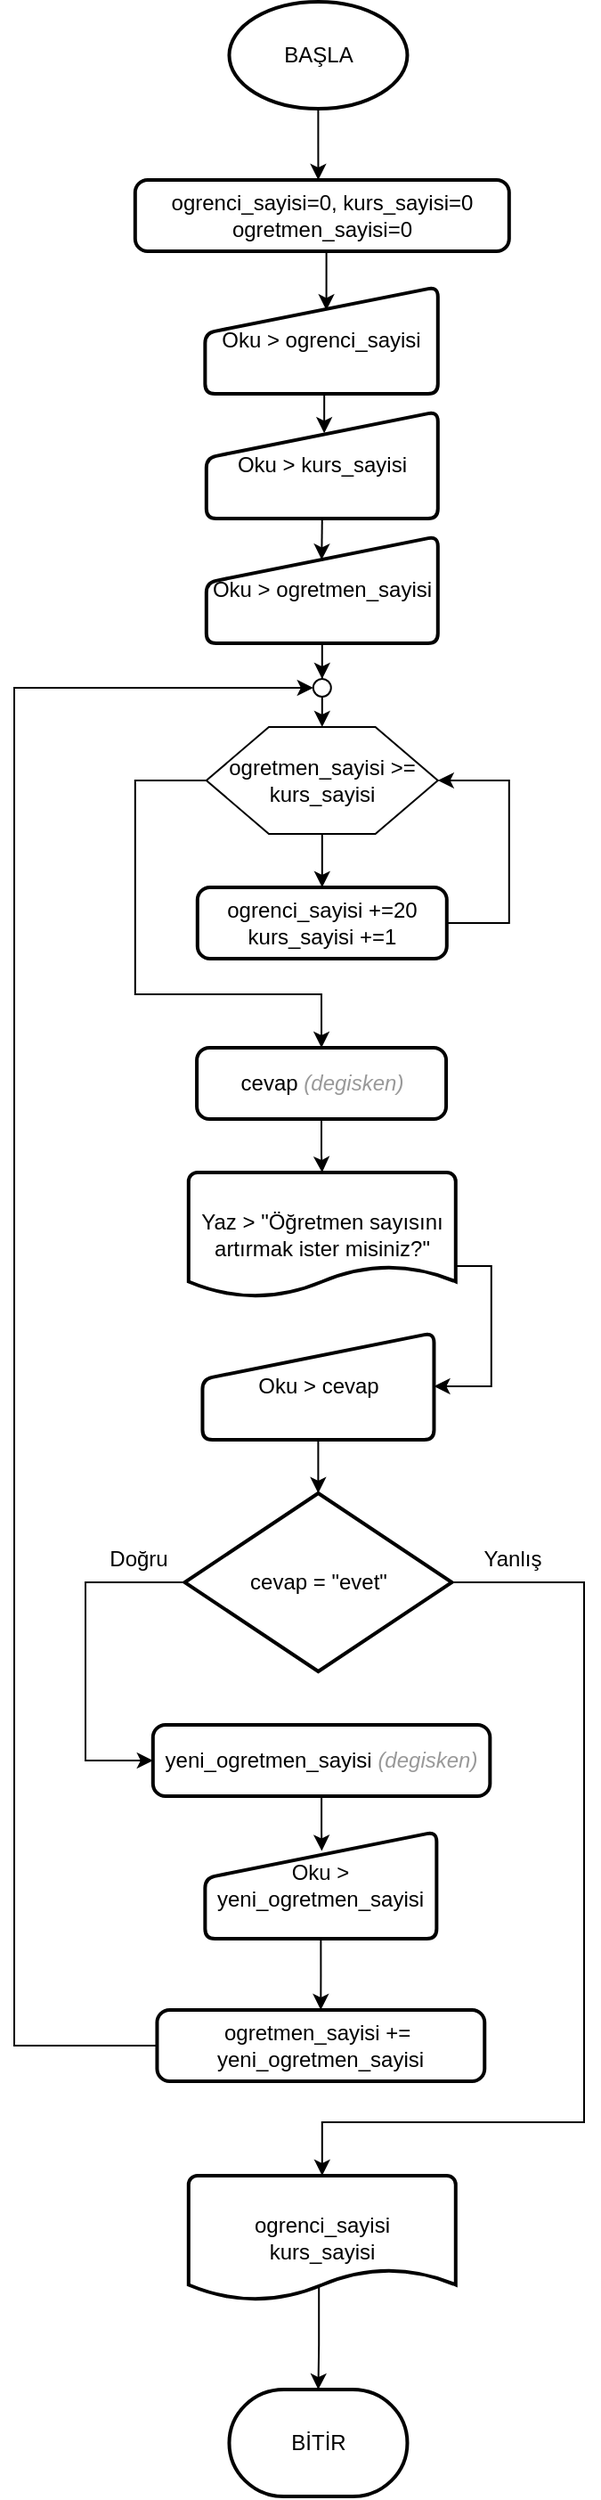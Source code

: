 <mxfile version="12.6.5" type="device"><diagram id="C5RBs43oDa-KdzZeNtuy" name="Page-1"><mxGraphModel dx="1158" dy="690" grid="1" gridSize="10" guides="1" tooltips="1" connect="1" arrows="1" fold="1" page="1" pageScale="1" pageWidth="1169" pageHeight="1654" math="0" shadow="0"><root><mxCell id="WIyWlLk6GJQsqaUBKTNV-0"/><mxCell id="WIyWlLk6GJQsqaUBKTNV-1" parent="WIyWlLk6GJQsqaUBKTNV-0"/><mxCell id="vYCR_1QsKGZ8WVpia6Au-2" value="" style="edgeStyle=orthogonalEdgeStyle;rounded=0;orthogonalLoop=1;jettySize=auto;html=1;" parent="WIyWlLk6GJQsqaUBKTNV-1" source="vYCR_1QsKGZ8WVpia6Au-0" edge="1"><mxGeometry relative="1" as="geometry"><mxPoint x="580.73" y="226" as="targetPoint"/></mxGeometry></mxCell><mxCell id="vYCR_1QsKGZ8WVpia6Au-0" value="BAŞLA" style="strokeWidth=2;html=1;shape=mxgraph.flowchart.start_1;whiteSpace=wrap;" parent="WIyWlLk6GJQsqaUBKTNV-1" vertex="1"><mxGeometry x="530.73" y="126.0" width="100" height="60" as="geometry"/></mxCell><mxCell id="vYCR_1QsKGZ8WVpia6Au-29" value="BİTİR" style="strokeWidth=2;html=1;shape=mxgraph.flowchart.terminator;whiteSpace=wrap;" parent="WIyWlLk6GJQsqaUBKTNV-1" vertex="1"><mxGeometry x="530.73" y="1466" width="100" height="60" as="geometry"/></mxCell><mxCell id="OEowQCbFNIAMka-DV-kv-5" style="edgeStyle=orthogonalEdgeStyle;rounded=0;orthogonalLoop=1;jettySize=auto;html=1;exitX=0.5;exitY=1;exitDx=0;exitDy=0;entryX=0.521;entryY=0.219;entryDx=0;entryDy=0;entryPerimeter=0;" edge="1" parent="WIyWlLk6GJQsqaUBKTNV-1" source="OEowQCbFNIAMka-DV-kv-0" target="OEowQCbFNIAMka-DV-kv-1"><mxGeometry relative="1" as="geometry"/></mxCell><mxCell id="OEowQCbFNIAMka-DV-kv-0" value="ogrenci_sayisi=0, kurs_sayisi=0&lt;br&gt;ogretmen_sayisi=0" style="rounded=1;whiteSpace=wrap;html=1;absoluteArcSize=1;arcSize=14;strokeWidth=2;" vertex="1" parent="WIyWlLk6GJQsqaUBKTNV-1"><mxGeometry x="477.9" y="226" width="210" height="40" as="geometry"/></mxCell><mxCell id="OEowQCbFNIAMka-DV-kv-6" style="edgeStyle=orthogonalEdgeStyle;rounded=0;orthogonalLoop=1;jettySize=auto;html=1;exitX=0.5;exitY=1;exitDx=0;exitDy=0;entryX=0.509;entryY=0.202;entryDx=0;entryDy=0;entryPerimeter=0;" edge="1" parent="WIyWlLk6GJQsqaUBKTNV-1" source="OEowQCbFNIAMka-DV-kv-1" target="OEowQCbFNIAMka-DV-kv-2"><mxGeometry relative="1" as="geometry"/></mxCell><mxCell id="OEowQCbFNIAMka-DV-kv-1" value="Oku &amp;gt; ogrenci_sayisi" style="html=1;strokeWidth=2;shape=manualInput;whiteSpace=wrap;rounded=1;size=26;arcSize=11;" vertex="1" parent="WIyWlLk6GJQsqaUBKTNV-1"><mxGeometry x="517.18" y="286" width="130.72" height="60" as="geometry"/></mxCell><mxCell id="OEowQCbFNIAMka-DV-kv-7" style="edgeStyle=orthogonalEdgeStyle;rounded=0;orthogonalLoop=1;jettySize=auto;html=1;exitX=0.5;exitY=1;exitDx=0;exitDy=0;entryX=0.498;entryY=0.219;entryDx=0;entryDy=0;entryPerimeter=0;" edge="1" parent="WIyWlLk6GJQsqaUBKTNV-1" source="OEowQCbFNIAMka-DV-kv-2" target="OEowQCbFNIAMka-DV-kv-3"><mxGeometry relative="1" as="geometry"/></mxCell><mxCell id="OEowQCbFNIAMka-DV-kv-2" value="Oku &amp;gt; kurs_sayisi" style="html=1;strokeWidth=2;shape=manualInput;whiteSpace=wrap;rounded=1;size=26;arcSize=11;" vertex="1" parent="WIyWlLk6GJQsqaUBKTNV-1"><mxGeometry x="517.9" y="356" width="130" height="60" as="geometry"/></mxCell><mxCell id="OEowQCbFNIAMka-DV-kv-41" value="" style="edgeStyle=orthogonalEdgeStyle;rounded=0;orthogonalLoop=1;jettySize=auto;html=1;entryX=0.5;entryY=0;entryDx=0;entryDy=0;entryPerimeter=0;" edge="1" parent="WIyWlLk6GJQsqaUBKTNV-1" source="OEowQCbFNIAMka-DV-kv-3" target="OEowQCbFNIAMka-DV-kv-39"><mxGeometry relative="1" as="geometry"/></mxCell><mxCell id="OEowQCbFNIAMka-DV-kv-3" value="Oku &amp;gt; ogretmen_sayisi" style="html=1;strokeWidth=2;shape=manualInput;whiteSpace=wrap;rounded=1;size=26;arcSize=11;" vertex="1" parent="WIyWlLk6GJQsqaUBKTNV-1"><mxGeometry x="517.9" y="426" width="130" height="60" as="geometry"/></mxCell><mxCell id="OEowQCbFNIAMka-DV-kv-9" value="" style="verticalLabelPosition=bottom;verticalAlign=top;html=1;shape=hexagon;perimeter=hexagonPerimeter2;arcSize=6;size=0.27;" vertex="1" parent="WIyWlLk6GJQsqaUBKTNV-1"><mxGeometry x="517.9" y="533" width="130" height="60" as="geometry"/></mxCell><mxCell id="OEowQCbFNIAMka-DV-kv-17" value="" style="edgeStyle=orthogonalEdgeStyle;rounded=0;orthogonalLoop=1;jettySize=auto;html=1;entryX=0.5;entryY=0;entryDx=0;entryDy=0;" edge="1" parent="WIyWlLk6GJQsqaUBKTNV-1" source="OEowQCbFNIAMka-DV-kv-12" target="OEowQCbFNIAMka-DV-kv-15"><mxGeometry relative="1" as="geometry"><mxPoint x="582.9" y="673" as="targetPoint"/></mxGeometry></mxCell><mxCell id="OEowQCbFNIAMka-DV-kv-19" style="edgeStyle=orthogonalEdgeStyle;rounded=0;orthogonalLoop=1;jettySize=auto;html=1;entryX=0.5;entryY=0;entryDx=0;entryDy=0;exitX=0;exitY=0.5;exitDx=0;exitDy=0;" edge="1" parent="WIyWlLk6GJQsqaUBKTNV-1" source="OEowQCbFNIAMka-DV-kv-9" target="OEowQCbFNIAMka-DV-kv-21"><mxGeometry relative="1" as="geometry"><mxPoint x="417.9" y="723" as="targetPoint"/><Array as="points"><mxPoint x="477.9" y="563"/><mxPoint x="477.9" y="683"/><mxPoint x="582.9" y="683"/></Array></mxGeometry></mxCell><mxCell id="OEowQCbFNIAMka-DV-kv-12" value="ogretmen_sayisi &amp;gt;= kurs_sayisi" style="text;html=1;strokeColor=none;fillColor=none;align=center;verticalAlign=middle;whiteSpace=wrap;rounded=0;" vertex="1" parent="WIyWlLk6GJQsqaUBKTNV-1"><mxGeometry x="527.9" y="533" width="110" height="60" as="geometry"/></mxCell><mxCell id="OEowQCbFNIAMka-DV-kv-18" style="edgeStyle=orthogonalEdgeStyle;rounded=0;orthogonalLoop=1;jettySize=auto;html=1;entryX=1;entryY=0.5;entryDx=0;entryDy=0;exitX=1;exitY=0.5;exitDx=0;exitDy=0;" edge="1" parent="WIyWlLk6GJQsqaUBKTNV-1" source="OEowQCbFNIAMka-DV-kv-15" target="OEowQCbFNIAMka-DV-kv-9"><mxGeometry relative="1" as="geometry"><Array as="points"><mxPoint x="687.9" y="643"/><mxPoint x="687.9" y="563"/></Array></mxGeometry></mxCell><mxCell id="OEowQCbFNIAMka-DV-kv-15" value="ogrenci_sayisi +=20&lt;br&gt;kurs_sayisi +=1" style="rounded=1;whiteSpace=wrap;html=1;absoluteArcSize=1;arcSize=14;strokeWidth=2;" vertex="1" parent="WIyWlLk6GJQsqaUBKTNV-1"><mxGeometry x="512.9" y="623" width="140" height="40" as="geometry"/></mxCell><mxCell id="OEowQCbFNIAMka-DV-kv-25" style="edgeStyle=orthogonalEdgeStyle;rounded=0;orthogonalLoop=1;jettySize=auto;html=1;exitX=1;exitY=0.75;exitDx=0;exitDy=0;exitPerimeter=0;entryX=1;entryY=0.5;entryDx=0;entryDy=0;" edge="1" parent="WIyWlLk6GJQsqaUBKTNV-1" source="OEowQCbFNIAMka-DV-kv-20" target="OEowQCbFNIAMka-DV-kv-23"><mxGeometry relative="1" as="geometry"/></mxCell><mxCell id="OEowQCbFNIAMka-DV-kv-20" value="Yaz &amp;gt; &quot;Öğretmen sayısını artırmak ister misiniz?&quot;" style="strokeWidth=2;html=1;shape=mxgraph.flowchart.document2;whiteSpace=wrap;size=0.25;" vertex="1" parent="WIyWlLk6GJQsqaUBKTNV-1"><mxGeometry x="507.9" y="783" width="150" height="70" as="geometry"/></mxCell><mxCell id="OEowQCbFNIAMka-DV-kv-22" value="" style="edgeStyle=orthogonalEdgeStyle;rounded=0;orthogonalLoop=1;jettySize=auto;html=1;" edge="1" parent="WIyWlLk6GJQsqaUBKTNV-1" source="OEowQCbFNIAMka-DV-kv-21" target="OEowQCbFNIAMka-DV-kv-20"><mxGeometry relative="1" as="geometry"/></mxCell><mxCell id="OEowQCbFNIAMka-DV-kv-21" value="cevap &lt;i&gt;&lt;font color=&quot;#999999&quot;&gt;(degisken)&lt;/font&gt;&lt;/i&gt;" style="rounded=1;whiteSpace=wrap;html=1;absoluteArcSize=1;arcSize=14;strokeWidth=2;" vertex="1" parent="WIyWlLk6GJQsqaUBKTNV-1"><mxGeometry x="512.54" y="713" width="140" height="40" as="geometry"/></mxCell><mxCell id="OEowQCbFNIAMka-DV-kv-27" value="" style="edgeStyle=orthogonalEdgeStyle;rounded=0;orthogonalLoop=1;jettySize=auto;html=1;" edge="1" parent="WIyWlLk6GJQsqaUBKTNV-1" source="OEowQCbFNIAMka-DV-kv-23" target="OEowQCbFNIAMka-DV-kv-26"><mxGeometry relative="1" as="geometry"/></mxCell><mxCell id="OEowQCbFNIAMka-DV-kv-23" value="Oku &amp;gt; cevap" style="html=1;strokeWidth=2;shape=manualInput;whiteSpace=wrap;rounded=1;size=26;arcSize=11;" vertex="1" parent="WIyWlLk6GJQsqaUBKTNV-1"><mxGeometry x="515.73" y="873" width="130" height="60" as="geometry"/></mxCell><mxCell id="OEowQCbFNIAMka-DV-kv-30" style="edgeStyle=orthogonalEdgeStyle;rounded=0;orthogonalLoop=1;jettySize=auto;html=1;entryX=0;entryY=0.5;entryDx=0;entryDy=0;exitX=0;exitY=0.5;exitDx=0;exitDy=0;exitPerimeter=0;" edge="1" parent="WIyWlLk6GJQsqaUBKTNV-1" source="OEowQCbFNIAMka-DV-kv-26" target="OEowQCbFNIAMka-DV-kv-29"><mxGeometry relative="1" as="geometry"><Array as="points"><mxPoint x="450" y="1013"/><mxPoint x="450" y="1113"/></Array></mxGeometry></mxCell><mxCell id="OEowQCbFNIAMka-DV-kv-44" style="edgeStyle=orthogonalEdgeStyle;rounded=0;orthogonalLoop=1;jettySize=auto;html=1;exitX=1;exitY=0.5;exitDx=0;exitDy=0;exitPerimeter=0;entryX=0.5;entryY=0;entryDx=0;entryDy=0;entryPerimeter=0;" edge="1" parent="WIyWlLk6GJQsqaUBKTNV-1" source="OEowQCbFNIAMka-DV-kv-26" target="OEowQCbFNIAMka-DV-kv-45"><mxGeometry relative="1" as="geometry"><Array as="points"><mxPoint x="730" y="1013"/><mxPoint x="730" y="1316"/><mxPoint x="583" y="1316"/></Array></mxGeometry></mxCell><mxCell id="OEowQCbFNIAMka-DV-kv-26" value="cevap = &quot;evet&quot;" style="strokeWidth=2;html=1;shape=mxgraph.flowchart.decision;whiteSpace=wrap;" vertex="1" parent="WIyWlLk6GJQsqaUBKTNV-1"><mxGeometry x="505.73" y="963" width="150" height="100" as="geometry"/></mxCell><mxCell id="OEowQCbFNIAMka-DV-kv-32" value="" style="edgeStyle=orthogonalEdgeStyle;rounded=0;orthogonalLoop=1;jettySize=auto;html=1;entryX=0.504;entryY=0.179;entryDx=0;entryDy=0;entryPerimeter=0;" edge="1" parent="WIyWlLk6GJQsqaUBKTNV-1" source="OEowQCbFNIAMka-DV-kv-29" target="OEowQCbFNIAMka-DV-kv-31"><mxGeometry relative="1" as="geometry"/></mxCell><mxCell id="OEowQCbFNIAMka-DV-kv-29" value="yeni_ogretmen_sayisi&amp;nbsp;&lt;i&gt;&lt;font color=&quot;#999999&quot;&gt;(degisken)&lt;/font&gt;&lt;/i&gt;" style="rounded=1;whiteSpace=wrap;html=1;absoluteArcSize=1;arcSize=14;strokeWidth=2;" vertex="1" parent="WIyWlLk6GJQsqaUBKTNV-1"><mxGeometry x="487.9" y="1093" width="189.27" height="40" as="geometry"/></mxCell><mxCell id="OEowQCbFNIAMka-DV-kv-37" style="edgeStyle=orthogonalEdgeStyle;rounded=0;orthogonalLoop=1;jettySize=auto;html=1;exitX=0.5;exitY=1;exitDx=0;exitDy=0;" edge="1" parent="WIyWlLk6GJQsqaUBKTNV-1" source="OEowQCbFNIAMka-DV-kv-31" target="OEowQCbFNIAMka-DV-kv-33"><mxGeometry relative="1" as="geometry"/></mxCell><mxCell id="OEowQCbFNIAMka-DV-kv-31" value="Oku &amp;gt; yeni_ogretmen_sayisi" style="html=1;strokeWidth=2;shape=manualInput;whiteSpace=wrap;rounded=1;size=26;arcSize=11;" vertex="1" parent="WIyWlLk6GJQsqaUBKTNV-1"><mxGeometry x="517.18" y="1153" width="130" height="60" as="geometry"/></mxCell><mxCell id="OEowQCbFNIAMka-DV-kv-38" style="edgeStyle=orthogonalEdgeStyle;rounded=0;orthogonalLoop=1;jettySize=auto;html=1;entryX=0;entryY=0.5;entryDx=0;entryDy=0;entryPerimeter=0;" edge="1" parent="WIyWlLk6GJQsqaUBKTNV-1" source="OEowQCbFNIAMka-DV-kv-33" target="OEowQCbFNIAMka-DV-kv-39"><mxGeometry relative="1" as="geometry"><mxPoint x="740" y="506" as="targetPoint"/><Array as="points"><mxPoint x="410" y="1273"/><mxPoint x="410" y="511"/></Array></mxGeometry></mxCell><mxCell id="OEowQCbFNIAMka-DV-kv-33" value="ogretmen_sayisi +=&amp;nbsp;&lt;span style=&quot;color: rgba(0 , 0 , 0 , 0) ; font-family: monospace ; font-size: 0px ; white-space: nowrap&quot;&gt;%3CmxGraphModel%3E%3Croot%3E%3CmxCell%20id%3D%220%22%2F%3E%3CmxCell%20id%3D%221%22%20parent%3D%220%22%2F%3E%3CmxCell%20id%3D%222%22%20value%3D%22yeni_ogretmen_sayisi%26amp%3Bnbsp%3B%26lt%3Bi%26gt%3B%26lt%3Bfont%20color%3D%26quot%3B%23999999%26quot%3B%26gt%3B(degisken)%26lt%3B%2Ffont%26gt%3B%26lt%3B%2Fi%26gt%3B%22%20style%3D%22rounded%3D1%3BwhiteSpace%3Dwrap%3Bhtml%3D1%3BabsoluteArcSize%3D1%3BarcSize%3D14%3BstrokeWidth%3D2%3B%22%20vertex%3D%221%22%20parent%3D%221%22%3E%3CmxGeometry%20x%3D%22317.9%22%20y%3D%22970%22%20width%3D%22189.27%22%20height%3D%2240%22%20as%3D%22geometry%22%2F%3E%3C%2FmxCell%3E%3C%2Froot%3E%3C%2FmxGraphModel%3E&lt;br&gt;&lt;/span&gt;yeni_ogretmen_sayisi" style="rounded=1;whiteSpace=wrap;html=1;absoluteArcSize=1;arcSize=14;strokeWidth=2;" vertex="1" parent="WIyWlLk6GJQsqaUBKTNV-1"><mxGeometry x="490.22" y="1253" width="183.91" height="40" as="geometry"/></mxCell><mxCell id="OEowQCbFNIAMka-DV-kv-43" style="edgeStyle=orthogonalEdgeStyle;rounded=0;orthogonalLoop=1;jettySize=auto;html=1;exitX=0.5;exitY=1;exitDx=0;exitDy=0;exitPerimeter=0;entryX=0.5;entryY=0;entryDx=0;entryDy=0;" edge="1" parent="WIyWlLk6GJQsqaUBKTNV-1" source="OEowQCbFNIAMka-DV-kv-39" target="OEowQCbFNIAMka-DV-kv-12"><mxGeometry relative="1" as="geometry"/></mxCell><mxCell id="OEowQCbFNIAMka-DV-kv-39" value="" style="verticalLabelPosition=bottom;verticalAlign=top;html=1;shape=mxgraph.flowchart.on-page_reference;" vertex="1" parent="WIyWlLk6GJQsqaUBKTNV-1"><mxGeometry x="577.9" y="506" width="10" height="10" as="geometry"/></mxCell><mxCell id="OEowQCbFNIAMka-DV-kv-46" style="edgeStyle=orthogonalEdgeStyle;rounded=0;orthogonalLoop=1;jettySize=auto;html=1;entryX=0.5;entryY=0;entryDx=0;entryDy=0;entryPerimeter=0;exitX=0.488;exitY=0.893;exitDx=0;exitDy=0;exitPerimeter=0;" edge="1" parent="WIyWlLk6GJQsqaUBKTNV-1" source="OEowQCbFNIAMka-DV-kv-45" target="vYCR_1QsKGZ8WVpia6Au-29"><mxGeometry relative="1" as="geometry"/></mxCell><mxCell id="OEowQCbFNIAMka-DV-kv-45" value="ogrenci_sayisi&lt;br&gt;kurs_sayisi" style="strokeWidth=2;html=1;shape=mxgraph.flowchart.document2;whiteSpace=wrap;size=0.25;" vertex="1" parent="WIyWlLk6GJQsqaUBKTNV-1"><mxGeometry x="507.9" y="1346" width="150" height="70" as="geometry"/></mxCell><mxCell id="OEowQCbFNIAMka-DV-kv-47" value="Doğru" style="text;html=1;strokeColor=none;fillColor=none;align=center;verticalAlign=middle;whiteSpace=wrap;rounded=0;" vertex="1" parent="WIyWlLk6GJQsqaUBKTNV-1"><mxGeometry x="460" y="990" width="40" height="20" as="geometry"/></mxCell><mxCell id="OEowQCbFNIAMka-DV-kv-48" value="Yanlış" style="text;html=1;strokeColor=none;fillColor=none;align=center;verticalAlign=middle;whiteSpace=wrap;rounded=0;" vertex="1" parent="WIyWlLk6GJQsqaUBKTNV-1"><mxGeometry x="670" y="990" width="40" height="20" as="geometry"/></mxCell></root></mxGraphModel></diagram></mxfile>